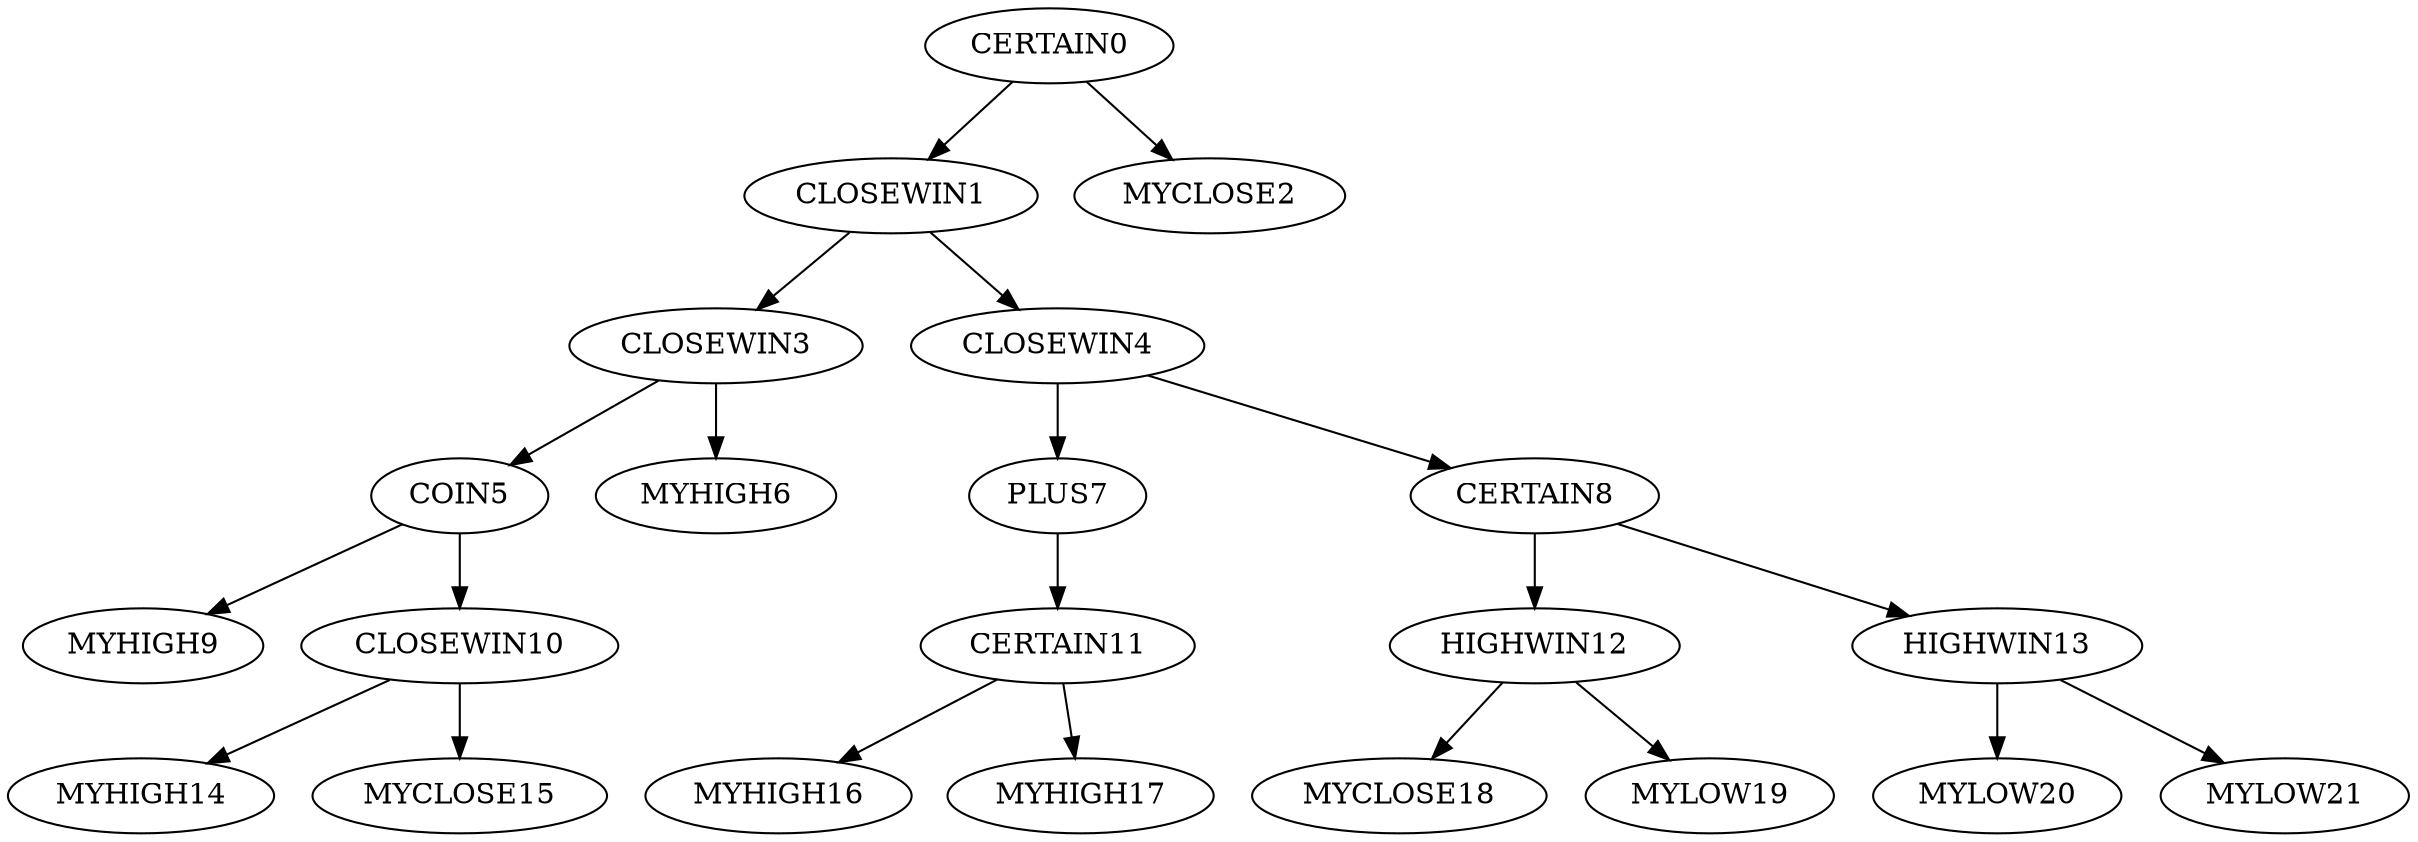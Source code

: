 digraph T {
	CERTAIN0 -> CLOSEWIN1;
	CERTAIN0 -> MYCLOSE2;
	CLOSEWIN1 -> CLOSEWIN3;
	CLOSEWIN1 -> CLOSEWIN4;
	CLOSEWIN3 -> COIN5;
	CLOSEWIN3 -> MYHIGH6;
	CLOSEWIN4 -> PLUS7;
	CLOSEWIN4 -> CERTAIN8;
	COIN5 -> MYHIGH9;
	COIN5 -> CLOSEWIN10;
	PLUS7 -> CERTAIN11;
	CERTAIN8 -> HIGHWIN12;
	CERTAIN8 -> HIGHWIN13;
	CLOSEWIN10 -> MYHIGH14;
	CLOSEWIN10 -> MYCLOSE15;
	CERTAIN11 -> MYHIGH16;
	CERTAIN11 -> MYHIGH17;
	HIGHWIN12 -> MYCLOSE18;
	HIGHWIN12 -> MYLOW19;
	HIGHWIN13 -> MYLOW20;
	HIGHWIN13 -> MYLOW21;
}